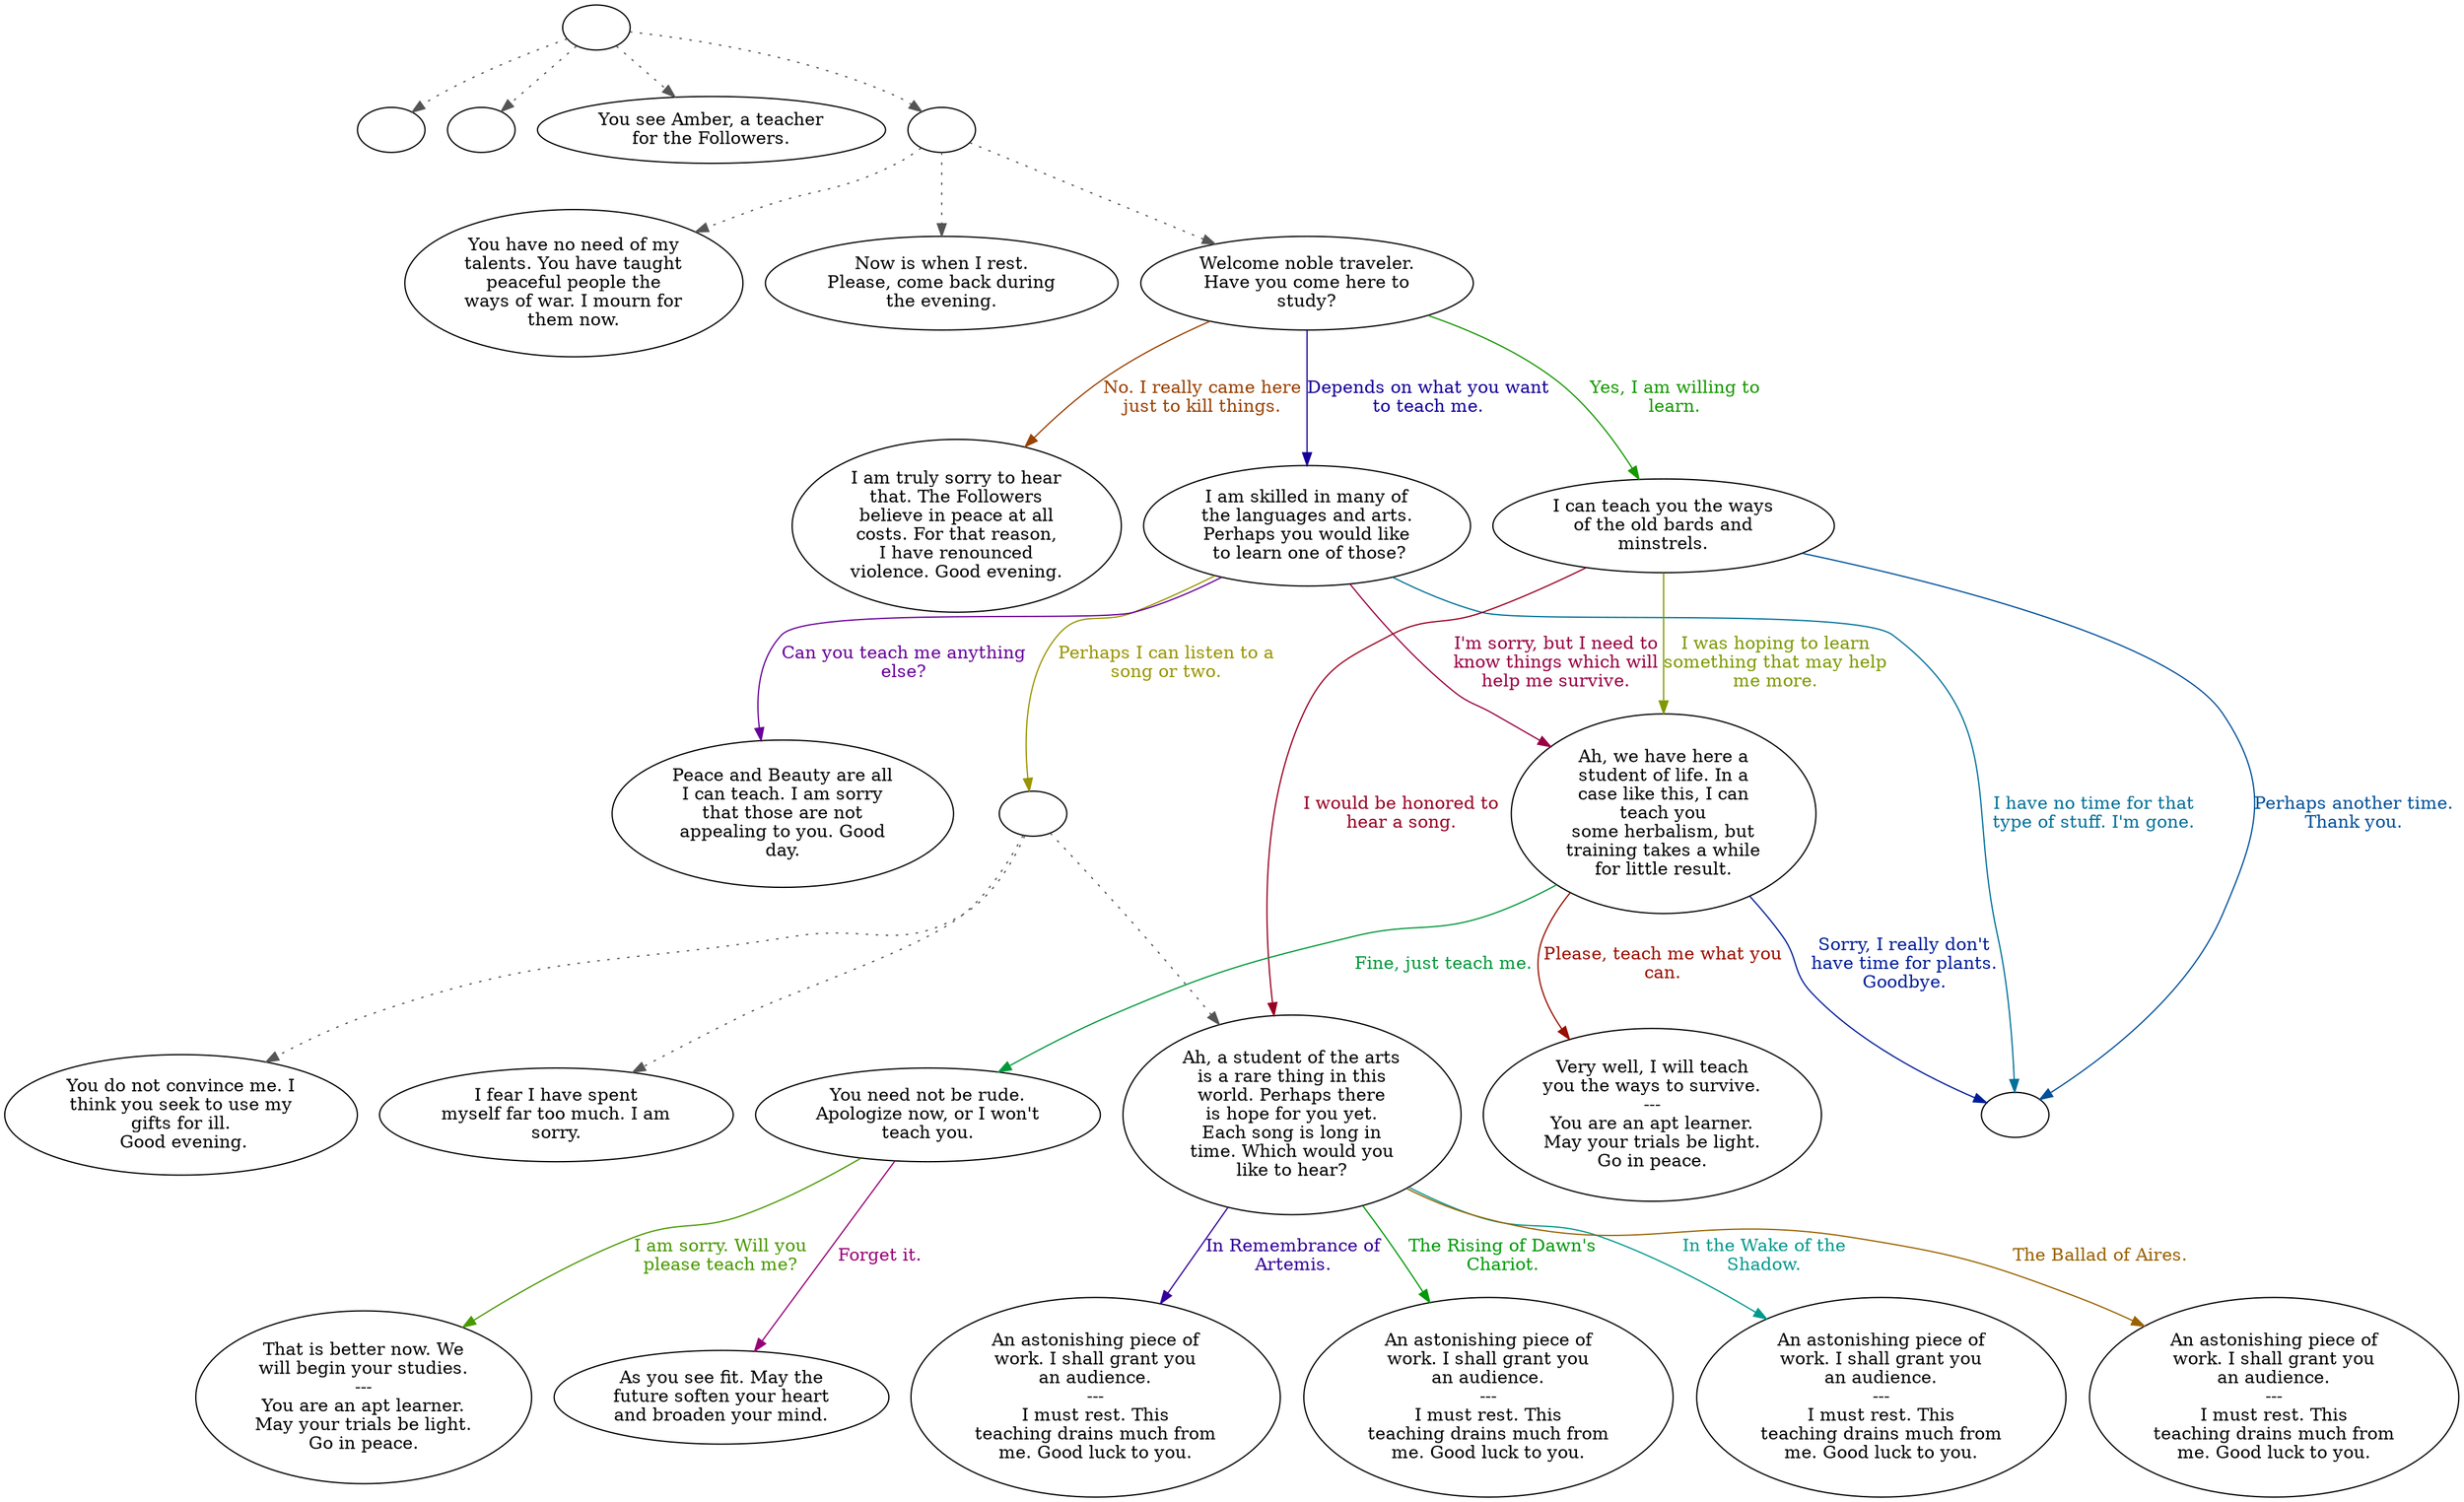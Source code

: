 digraph AMBER {
  "start" [style=filled       fillcolor="#FFFFFF"       color="#000000"]
  "start" -> "critter_p_proc" [style=dotted color="#555555"]
  "start" -> "destroy_p_proc" [style=dotted color="#555555"]
  "start" -> "look_at_p_proc" [style=dotted color="#555555"]
  "start" -> "talk_p_proc" [style=dotted color="#555555"]
  "start" [label=""]
  "critter_p_proc" [style=filled       fillcolor="#FFFFFF"       color="#000000"]
  "critter_p_proc" [label=""]
  "destroy_p_proc" [style=filled       fillcolor="#FFFFFF"       color="#000000"]
  "destroy_p_proc" [label=""]
  "look_at_p_proc" [style=filled       fillcolor="#FFFFFF"       color="#000000"]
  "look_at_p_proc" [label="You see Amber, a teacher\nfor the Followers."]
  "talk_p_proc" [style=filled       fillcolor="#FFFFFF"       color="#000000"]
  "talk_p_proc" -> "Amber18" [style=dotted color="#555555"]
  "talk_p_proc" -> "Amber0" [style=dotted color="#555555"]
  "talk_p_proc" -> "Amber1" [style=dotted color="#555555"]
  "talk_p_proc" [label=""]
  "Amber0" [style=filled       fillcolor="#FFFFFF"       color="#000000"]
  "Amber0" [label="Now is when I rest.\nPlease, come back during\nthe evening."]
  "Amber1" [style=filled       fillcolor="#FFFFFF"       color="#000000"]
  "Amber1" [label="Welcome noble traveler.\nHave you come here to\nstudy?"]
  "Amber1" -> "Amber2" [label="No. I really came here\njust to kill things." color="#994200" fontcolor="#994200"]
  "Amber1" -> "Amber3" [label="Depends on what you want\nto teach me." color="#150099" fontcolor="#150099"]
  "Amber1" -> "Amber17" [label="Yes, I am willing to\nlearn." color="#179900" fontcolor="#179900"]
  "Amber2" [style=filled       fillcolor="#FFFFFF"       color="#000000"]
  "Amber2" [label="I am truly sorry to hear\nthat. The Followers\nbelieve in peace at all\ncosts. For that reason,\nI have renounced\nviolence. Good evening."]
  "Amber3" [style=filled       fillcolor="#FFFFFF"       color="#000000"]
  "Amber3" [label="I am skilled in many of\nthe languages and arts.\nPerhaps you would like\n to learn one of those?"]
  "Amber3" -> "Amber4" [label="I'm sorry, but I need to\nknow things which will\nhelp me survive." color="#990044" fontcolor="#990044"]
  "Amber3" -> "AmberEnd" [label="I have no time for that\ntype of stuff. I'm gone." color="#007199" fontcolor="#007199"]
  "Amber3" -> "Amber3a" [label="Perhaps I can listen to a\nsong or two." color="#999500" fontcolor="#999500"]
  "Amber3" -> "Amber16" [label="Can you teach me anything\nelse?" color="#680099" fontcolor="#680099"]
  "Amber3a" [style=filled       fillcolor="#FFFFFF"       color="#000000"]
  "Amber3a" -> "Amber9" [style=dotted color="#555555"]
  "Amber3a" -> "Amber10" [style=dotted color="#555555"]
  "Amber3a" -> "Amber15" [style=dotted color="#555555"]
  "Amber3a" [label=""]
  "Amber4" [style=filled       fillcolor="#FFFFFF"       color="#000000"]
  "Amber4" [label="Ah, we have here a\nstudent of life. In a\ncase like this, I can\nteach you\nsome herbalism, but\ntraining takes a while\nfor little result."]
  "Amber4" -> "Amber5" [label="Fine, just teach me." color="#00993B" fontcolor="#00993B"]
  "Amber4" -> "Amber8" [label="Please, teach me what you\ncan." color="#990F00" fontcolor="#990F00"]
  "Amber4" -> "AmberEnd" [label="Sorry, I really don't\nhave time for plants.\nGoodbye." color="#001E99" fontcolor="#001E99"]
  "Amber5" [style=filled       fillcolor="#FFFFFF"       color="#000000"]
  "Amber5" [label="You need not be rude.\nApologize now, or I won't\nteach you."]
  "Amber5" -> "Amber6" [label="I am sorry. Will you\nplease teach me?" color="#4A9900" fontcolor="#4A9900"]
  "Amber5" -> "Amber7" [label="Forget it." color="#990077" fontcolor="#990077"]
  "Amber6" [style=filled       fillcolor="#FFFFFF"       color="#000000"]
  "Amber6" [label="That is better now. We\nwill begin your studies.\n---\nYou are an apt learner.\nMay your trials be light.\nGo in peace."]
  "Amber7" [style=filled       fillcolor="#FFFFFF"       color="#000000"]
  "Amber7" [label="As you see fit. May the\nfuture soften your heart\nand broaden your mind."]
  "Amber8" [style=filled       fillcolor="#FFFFFF"       color="#000000"]
  "Amber8" [label="Very well, I will teach\nyou the ways to survive.\n---\nYou are an apt learner.\nMay your trials be light.\nGo in peace."]
  "Amber9" [style=filled       fillcolor="#FFFFFF"       color="#000000"]
  "Amber9" [label="You do not convince me. I\nthink you seek to use my\ngifts for ill.\n Good evening."]
  "Amber10" [style=filled       fillcolor="#FFFFFF"       color="#000000"]
  "Amber10" [label="Ah, a student of the arts\nis a rare thing in this\nworld. Perhaps there\nis hope for you yet.\nEach song is long in\ntime. Which would you\nlike to hear?"]
  "Amber10" -> "Amber11" [label="In the Wake of the\nShadow." color="#00998E" fontcolor="#00998E"]
  "Amber10" -> "Amber12" [label="The Ballad of Aires." color="#996200" fontcolor="#996200"]
  "Amber10" -> "Amber13" [label="In Remembrance of\nArtemis." color="#350099" fontcolor="#350099"]
  "Amber10" -> "Amber14" [label="The Rising of Dawn's\nChariot." color="#009908" fontcolor="#009908"]
  "Amber11" [style=filled       fillcolor="#FFFFFF"       color="#000000"]
  "Amber11" [label="An astonishing piece of\nwork. I shall grant you\nan audience.\n---\nI must rest. This\nteaching drains much from\nme. Good luck to you."]
  "Amber12" [style=filled       fillcolor="#FFFFFF"       color="#000000"]
  "Amber12" [label="An astonishing piece of\nwork. I shall grant you\nan audience.\n---\nI must rest. This\nteaching drains much from\nme. Good luck to you."]
  "Amber13" [style=filled       fillcolor="#FFFFFF"       color="#000000"]
  "Amber13" [label="An astonishing piece of\nwork. I shall grant you\nan audience.\n---\nI must rest. This\nteaching drains much from\nme. Good luck to you."]
  "Amber14" [style=filled       fillcolor="#FFFFFF"       color="#000000"]
  "Amber14" [label="An astonishing piece of\nwork. I shall grant you\nan audience.\n---\nI must rest. This\nteaching drains much from\nme. Good luck to you."]
  "Amber15" [style=filled       fillcolor="#FFFFFF"       color="#000000"]
  "Amber15" [label="I fear I have spent\nmyself far too much. I am\nsorry."]
  "Amber16" [style=filled       fillcolor="#FFFFFF"       color="#000000"]
  "Amber16" [label="Peace and Beauty are all\nI can teach. I am sorry\nthat those are not\nappealing to you. Good\nday."]
  "Amber17" [style=filled       fillcolor="#FFFFFF"       color="#000000"]
  "Amber17" [label="I can teach you the ways\nof the old bards and\nminstrels."]
  "Amber17" -> "Amber10" [label="I would be honored to\nhear a song." color="#990024" fontcolor="#990024"]
  "Amber17" -> "AmberEnd" [label="Perhaps another time.\nThank you." color="#005199" fontcolor="#005199"]
  "Amber17" -> "Amber4" [label="I was hoping to learn\nsomething that may help\nme more." color="#7E9900" fontcolor="#7E9900"]
  "Amber18" [style=filled       fillcolor="#FFFFFF"       color="#000000"]
  "Amber18" [label="You have no need of my\ntalents. You have taught\npeaceful people the\nways of war. I mourn for\nthem now."]
  "AmberEnd" [style=filled       fillcolor="#FFFFFF"       color="#000000"]
  "AmberEnd" [label=""]
}